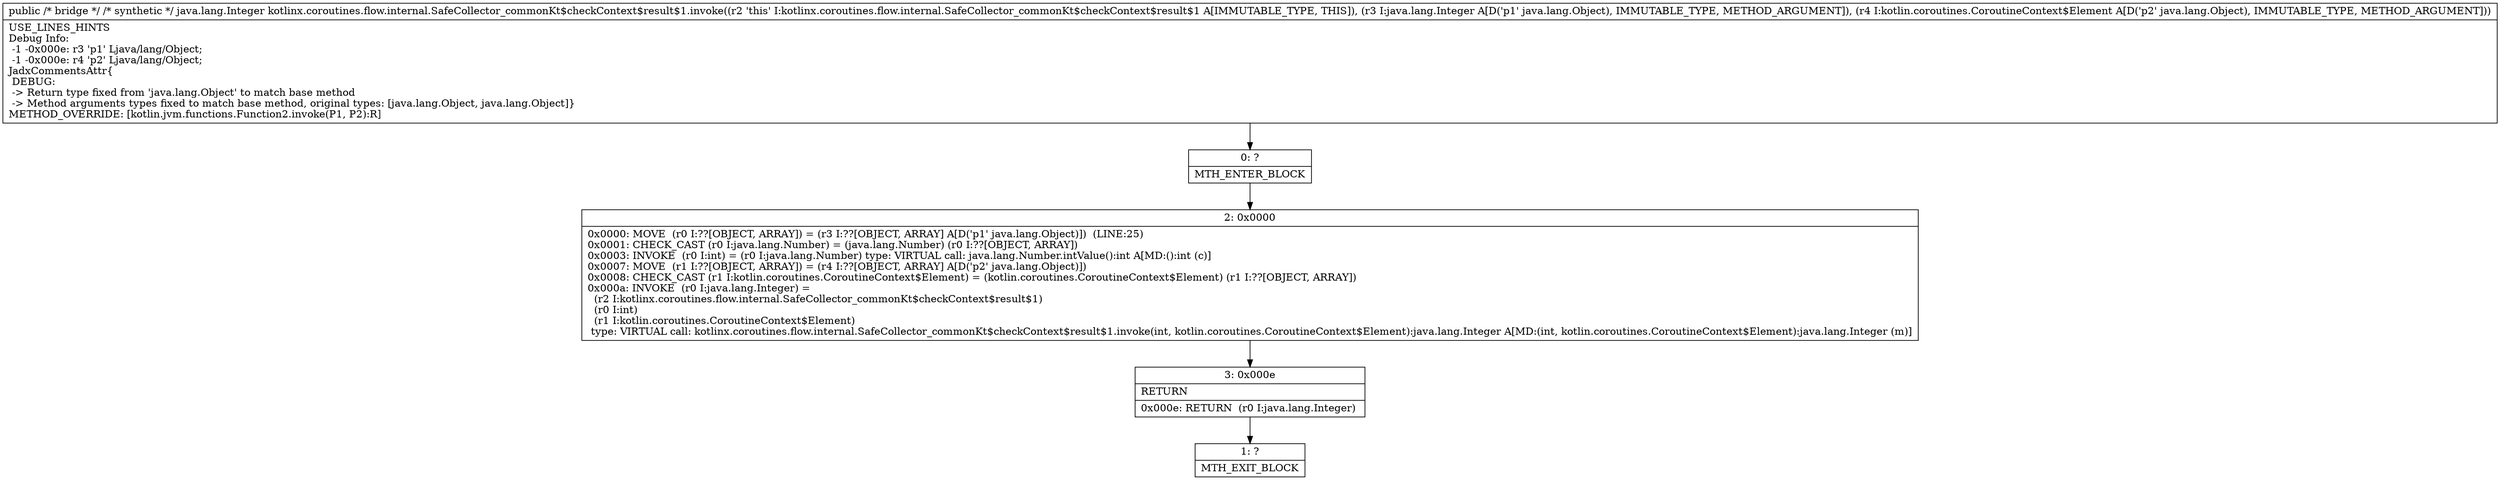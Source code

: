 digraph "CFG forkotlinx.coroutines.flow.internal.SafeCollector_commonKt$checkContext$result$1.invoke(Ljava\/lang\/Object;Ljava\/lang\/Object;)Ljava\/lang\/Object;" {
Node_0 [shape=record,label="{0\:\ ?|MTH_ENTER_BLOCK\l}"];
Node_2 [shape=record,label="{2\:\ 0x0000|0x0000: MOVE  (r0 I:??[OBJECT, ARRAY]) = (r3 I:??[OBJECT, ARRAY] A[D('p1' java.lang.Object)])  (LINE:25)\l0x0001: CHECK_CAST (r0 I:java.lang.Number) = (java.lang.Number) (r0 I:??[OBJECT, ARRAY]) \l0x0003: INVOKE  (r0 I:int) = (r0 I:java.lang.Number) type: VIRTUAL call: java.lang.Number.intValue():int A[MD:():int (c)]\l0x0007: MOVE  (r1 I:??[OBJECT, ARRAY]) = (r4 I:??[OBJECT, ARRAY] A[D('p2' java.lang.Object)]) \l0x0008: CHECK_CAST (r1 I:kotlin.coroutines.CoroutineContext$Element) = (kotlin.coroutines.CoroutineContext$Element) (r1 I:??[OBJECT, ARRAY]) \l0x000a: INVOKE  (r0 I:java.lang.Integer) = \l  (r2 I:kotlinx.coroutines.flow.internal.SafeCollector_commonKt$checkContext$result$1)\l  (r0 I:int)\l  (r1 I:kotlin.coroutines.CoroutineContext$Element)\l type: VIRTUAL call: kotlinx.coroutines.flow.internal.SafeCollector_commonKt$checkContext$result$1.invoke(int, kotlin.coroutines.CoroutineContext$Element):java.lang.Integer A[MD:(int, kotlin.coroutines.CoroutineContext$Element):java.lang.Integer (m)]\l}"];
Node_3 [shape=record,label="{3\:\ 0x000e|RETURN\l|0x000e: RETURN  (r0 I:java.lang.Integer) \l}"];
Node_1 [shape=record,label="{1\:\ ?|MTH_EXIT_BLOCK\l}"];
MethodNode[shape=record,label="{public \/* bridge *\/ \/* synthetic *\/ java.lang.Integer kotlinx.coroutines.flow.internal.SafeCollector_commonKt$checkContext$result$1.invoke((r2 'this' I:kotlinx.coroutines.flow.internal.SafeCollector_commonKt$checkContext$result$1 A[IMMUTABLE_TYPE, THIS]), (r3 I:java.lang.Integer A[D('p1' java.lang.Object), IMMUTABLE_TYPE, METHOD_ARGUMENT]), (r4 I:kotlin.coroutines.CoroutineContext$Element A[D('p2' java.lang.Object), IMMUTABLE_TYPE, METHOD_ARGUMENT]))  | USE_LINES_HINTS\lDebug Info:\l  \-1 \-0x000e: r3 'p1' Ljava\/lang\/Object;\l  \-1 \-0x000e: r4 'p2' Ljava\/lang\/Object;\lJadxCommentsAttr\{\l DEBUG: \l \-\> Return type fixed from 'java.lang.Object' to match base method\l \-\> Method arguments types fixed to match base method, original types: [java.lang.Object, java.lang.Object]\}\lMETHOD_OVERRIDE: [kotlin.jvm.functions.Function2.invoke(P1, P2):R]\l}"];
MethodNode -> Node_0;Node_0 -> Node_2;
Node_2 -> Node_3;
Node_3 -> Node_1;
}

